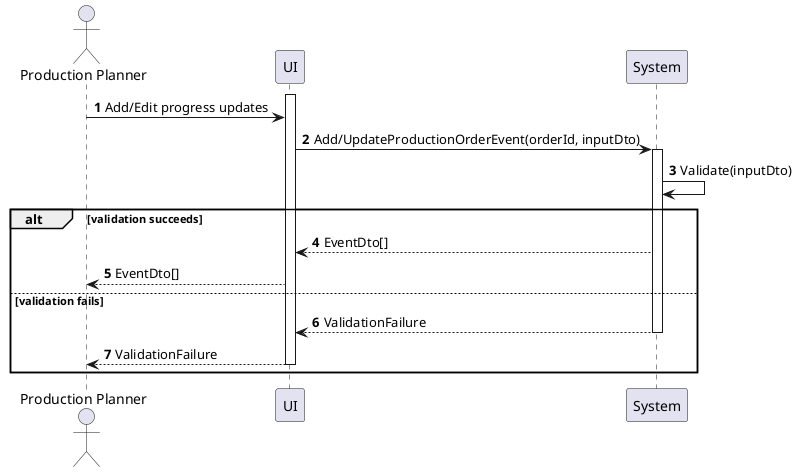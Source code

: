 @startuml production-order-update-progress
autonumber

actor "Production Planner" as a
participant UI as f
participant System as b

activate f
a -> f : Add/Edit progress updates
f -> b : Add/UpdateProductionOrderEvent(orderId, inputDto)
activate b
b -> b : Validate(inputDto)

alt validation succeeds
    b --> f : EventDto[]
    f --> a : EventDto[]
else validation fails
    return ValidationFailure
    f --> a : ValidationFailure
    deactivate f
end
@enduml